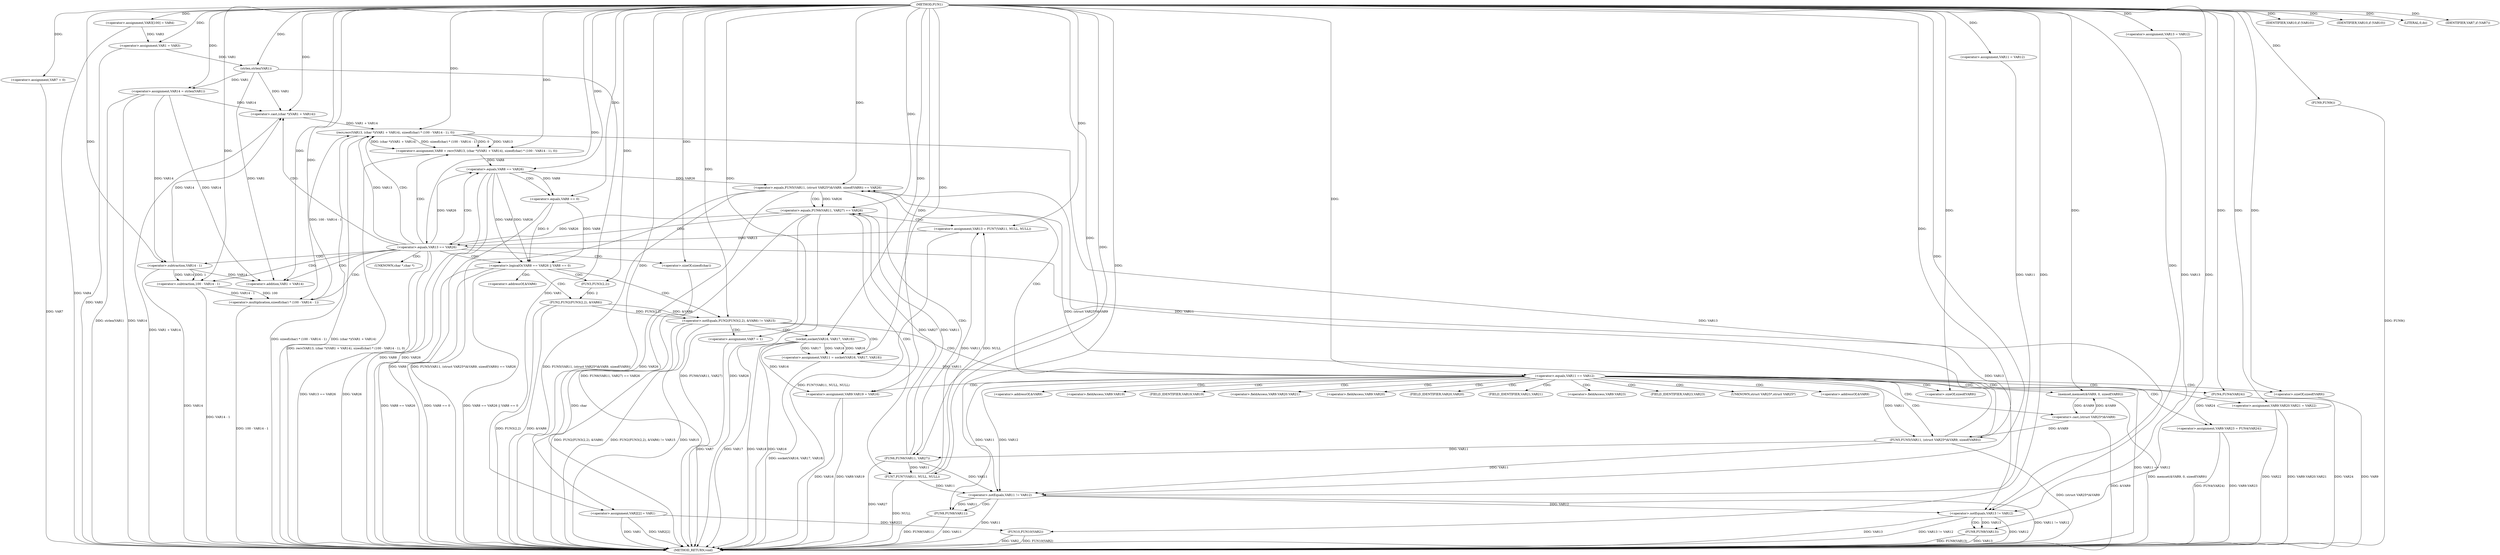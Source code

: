digraph FUN1 {  
"1000100" [label = "(METHOD,FUN1)" ]
"1000278" [label = "(METHOD_RETURN,void)" ]
"1000105" [label = "(<operator>.assignment,VAR3[100] = VAR4)" ]
"1000108" [label = "(<operator>.assignment,VAR1 = VAR3)" ]
"1000114" [label = "(<operator>.assignment,VAR7 = 0)" ]
"1000121" [label = "(<operator>.assignment,VAR11 = VAR12)" ]
"1000125" [label = "(<operator>.assignment,VAR13 = VAR12)" ]
"1000129" [label = "(<operator>.assignment,VAR14 = strlen(VAR1))" ]
"1000131" [label = "(strlen,strlen(VAR1))" ]
"1000136" [label = "(<operator>.notEquals,FUN2(FUN3(2,2), &VAR6) != VAR15)" ]
"1000137" [label = "(FUN2,FUN2(FUN3(2,2), &VAR6))" ]
"1000138" [label = "(FUN3,FUN3(2,2))" ]
"1000146" [label = "(<operator>.assignment,VAR7 = 1)" ]
"1000149" [label = "(<operator>.assignment,VAR11 = socket(VAR16, VAR17, VAR18))" ]
"1000151" [label = "(socket,socket(VAR16, VAR17, VAR18))" ]
"1000156" [label = "(<operator>.equals,VAR11 == VAR12)" ]
"1000161" [label = "(memset,memset(&VAR9, 0, sizeof(VAR9)))" ]
"1000165" [label = "(<operator>.sizeOf,sizeof(VAR9))" ]
"1000167" [label = "(<operator>.assignment,VAR9.VAR19 = VAR16)" ]
"1000172" [label = "(<operator>.assignment,VAR9.VAR20.VAR21 = VAR22)" ]
"1000179" [label = "(<operator>.assignment,VAR9.VAR23 = FUN4(VAR24))" ]
"1000183" [label = "(FUN4,FUN4(VAR24))" ]
"1000186" [label = "(<operator>.equals,FUN5(VAR11, (struct VAR25*)&VAR9, sizeof(VAR9)) == VAR26)" ]
"1000187" [label = "(FUN5,FUN5(VAR11, (struct VAR25*)&VAR9, sizeof(VAR9)))" ]
"1000189" [label = "(<operator>.cast,(struct VAR25*)&VAR9)" ]
"1000193" [label = "(<operator>.sizeOf,sizeof(VAR9))" ]
"1000199" [label = "(<operator>.equals,FUN6(VAR11, VAR27) == VAR26)" ]
"1000200" [label = "(FUN6,FUN6(VAR11, VAR27))" ]
"1000206" [label = "(<operator>.assignment,VAR13 = FUN7(VAR11, NULL, NULL))" ]
"1000208" [label = "(FUN7,FUN7(VAR11, NULL, NULL))" ]
"1000213" [label = "(<operator>.equals,VAR13 == VAR26)" ]
"1000218" [label = "(<operator>.assignment,VAR8 = recv(VAR13, (char *)(VAR1 + VAR14), sizeof(char) * (100 - VAR14 - 1), 0))" ]
"1000220" [label = "(recv,recv(VAR13, (char *)(VAR1 + VAR14), sizeof(char) * (100 - VAR14 - 1), 0))" ]
"1000222" [label = "(<operator>.cast,(char *)(VAR1 + VAR14))" ]
"1000224" [label = "(<operator>.addition,VAR1 + VAR14)" ]
"1000227" [label = "(<operator>.multiplication,sizeof(char) * (100 - VAR14 - 1))" ]
"1000228" [label = "(<operator>.sizeOf,sizeof(char))" ]
"1000230" [label = "(<operator>.subtraction,100 - VAR14 - 1)" ]
"1000232" [label = "(<operator>.subtraction,VAR14 - 1)" ]
"1000237" [label = "(<operator>.logicalOr,VAR8 == VAR26 || VAR8 == 0)" ]
"1000238" [label = "(<operator>.equals,VAR8 == VAR26)" ]
"1000241" [label = "(<operator>.equals,VAR8 == 0)" ]
"1000247" [label = "(IDENTIFIER,VAR10,if (VAR10))" ]
"1000250" [label = "(IDENTIFIER,VAR10,if (VAR10))" ]
"1000252" [label = "(LITERAL,0,do)" ]
"1000254" [label = "(<operator>.notEquals,VAR11 != VAR12)" ]
"1000258" [label = "(FUN8,FUN8(VAR11))" ]
"1000261" [label = "(<operator>.notEquals,VAR13 != VAR12)" ]
"1000265" [label = "(FUN8,FUN8(VAR13))" ]
"1000268" [label = "(IDENTIFIER,VAR7,if (VAR7))" ]
"1000270" [label = "(FUN9,FUN9())" ]
"1000271" [label = "(<operator>.assignment,VAR2[2] = VAR1)" ]
"1000276" [label = "(FUN10,FUN10(VAR2))" ]
"1000141" [label = "(<operator>.addressOf,&VAR6)" ]
"1000162" [label = "(<operator>.addressOf,&VAR9)" ]
"1000168" [label = "(<operator>.fieldAccess,VAR9.VAR19)" ]
"1000170" [label = "(FIELD_IDENTIFIER,VAR19,VAR19)" ]
"1000173" [label = "(<operator>.fieldAccess,VAR9.VAR20.VAR21)" ]
"1000174" [label = "(<operator>.fieldAccess,VAR9.VAR20)" ]
"1000176" [label = "(FIELD_IDENTIFIER,VAR20,VAR20)" ]
"1000177" [label = "(FIELD_IDENTIFIER,VAR21,VAR21)" ]
"1000180" [label = "(<operator>.fieldAccess,VAR9.VAR23)" ]
"1000182" [label = "(FIELD_IDENTIFIER,VAR23,VAR23)" ]
"1000190" [label = "(UNKNOWN,struct VAR25*,struct VAR25*)" ]
"1000191" [label = "(<operator>.addressOf,&VAR9)" ]
"1000223" [label = "(UNKNOWN,char *,char *)" ]
  "1000199" -> "1000278"  [ label = "DDG: FUN6(VAR11, VAR27)"] 
  "1000276" -> "1000278"  [ label = "DDG: FUN10(VAR2)"] 
  "1000136" -> "1000278"  [ label = "DDG: FUN2(FUN3(2,2), &VAR6)"] 
  "1000258" -> "1000278"  [ label = "DDG: VAR11"] 
  "1000172" -> "1000278"  [ label = "DDG: VAR22"] 
  "1000167" -> "1000278"  [ label = "DDG: VAR9.VAR19"] 
  "1000129" -> "1000278"  [ label = "DDG: VAR14"] 
  "1000186" -> "1000278"  [ label = "DDG: FUN5(VAR11, (struct VAR25*)&VAR9, sizeof(VAR9)) == VAR26"] 
  "1000186" -> "1000278"  [ label = "DDG: FUN5(VAR11, (struct VAR25*)&VAR9, sizeof(VAR9))"] 
  "1000193" -> "1000278"  [ label = "DDG: VAR9"] 
  "1000220" -> "1000278"  [ label = "DDG: sizeof(char) * (100 - VAR14 - 1)"] 
  "1000237" -> "1000278"  [ label = "DDG: VAR8 == VAR26 || VAR8 == 0"] 
  "1000208" -> "1000278"  [ label = "DDG: NULL"] 
  "1000105" -> "1000278"  [ label = "DDG: VAR4"] 
  "1000149" -> "1000278"  [ label = "DDG: socket(VAR16, VAR17, VAR18)"] 
  "1000232" -> "1000278"  [ label = "DDG: VAR14"] 
  "1000238" -> "1000278"  [ label = "DDG: VAR8"] 
  "1000271" -> "1000278"  [ label = "DDG: VAR1"] 
  "1000254" -> "1000278"  [ label = "DDG: VAR11"] 
  "1000238" -> "1000278"  [ label = "DDG: VAR26"] 
  "1000254" -> "1000278"  [ label = "DDG: VAR11 != VAR12"] 
  "1000187" -> "1000278"  [ label = "DDG: (struct VAR25*)&VAR9"] 
  "1000237" -> "1000278"  [ label = "DDG: VAR8 == VAR26"] 
  "1000137" -> "1000278"  [ label = "DDG: &VAR6"] 
  "1000186" -> "1000278"  [ label = "DDG: VAR26"] 
  "1000183" -> "1000278"  [ label = "DDG: VAR24"] 
  "1000151" -> "1000278"  [ label = "DDG: VAR16"] 
  "1000265" -> "1000278"  [ label = "DDG: FUN8(VAR13)"] 
  "1000228" -> "1000278"  [ label = "DDG: char"] 
  "1000189" -> "1000278"  [ label = "DDG: &VAR9"] 
  "1000114" -> "1000278"  [ label = "DDG: VAR7"] 
  "1000261" -> "1000278"  [ label = "DDG: VAR12"] 
  "1000179" -> "1000278"  [ label = "DDG: VAR9.VAR23"] 
  "1000199" -> "1000278"  [ label = "DDG: VAR26"] 
  "1000220" -> "1000278"  [ label = "DDG: (char *)(VAR1 + VAR14)"] 
  "1000206" -> "1000278"  [ label = "DDG: FUN7(VAR11, NULL, NULL)"] 
  "1000258" -> "1000278"  [ label = "DDG: FUN8(VAR11)"] 
  "1000265" -> "1000278"  [ label = "DDG: VAR13"] 
  "1000151" -> "1000278"  [ label = "DDG: VAR17"] 
  "1000261" -> "1000278"  [ label = "DDG: VAR13"] 
  "1000151" -> "1000278"  [ label = "DDG: VAR18"] 
  "1000199" -> "1000278"  [ label = "DDG: FUN6(VAR11, VAR27) == VAR26"] 
  "1000230" -> "1000278"  [ label = "DDG: VAR14 - 1"] 
  "1000213" -> "1000278"  [ label = "DDG: VAR13 == VAR26"] 
  "1000108" -> "1000278"  [ label = "DDG: VAR3"] 
  "1000172" -> "1000278"  [ label = "DDG: VAR9.VAR20.VAR21"] 
  "1000136" -> "1000278"  [ label = "DDG: FUN2(FUN3(2,2), &VAR6) != VAR15"] 
  "1000276" -> "1000278"  [ label = "DDG: VAR2"] 
  "1000241" -> "1000278"  [ label = "DDG: VAR8"] 
  "1000218" -> "1000278"  [ label = "DDG: recv(VAR13, (char *)(VAR1 + VAR14), sizeof(char) * (100 - VAR14 - 1), 0)"] 
  "1000167" -> "1000278"  [ label = "DDG: VAR16"] 
  "1000136" -> "1000278"  [ label = "DDG: VAR15"] 
  "1000227" -> "1000278"  [ label = "DDG: 100 - VAR14 - 1"] 
  "1000213" -> "1000278"  [ label = "DDG: VAR26"] 
  "1000270" -> "1000278"  [ label = "DDG: FUN9()"] 
  "1000261" -> "1000278"  [ label = "DDG: VAR13 != VAR12"] 
  "1000156" -> "1000278"  [ label = "DDG: VAR11 == VAR12"] 
  "1000271" -> "1000278"  [ label = "DDG: VAR2[2]"] 
  "1000137" -> "1000278"  [ label = "DDG: FUN3(2,2)"] 
  "1000237" -> "1000278"  [ label = "DDG: VAR8 == 0"] 
  "1000146" -> "1000278"  [ label = "DDG: VAR7"] 
  "1000161" -> "1000278"  [ label = "DDG: memset(&VAR9, 0, sizeof(VAR9))"] 
  "1000179" -> "1000278"  [ label = "DDG: FUN4(VAR24)"] 
  "1000222" -> "1000278"  [ label = "DDG: VAR1 + VAR14"] 
  "1000129" -> "1000278"  [ label = "DDG: strlen(VAR1)"] 
  "1000200" -> "1000278"  [ label = "DDG: VAR27"] 
  "1000100" -> "1000105"  [ label = "DDG: "] 
  "1000105" -> "1000108"  [ label = "DDG: VAR3"] 
  "1000100" -> "1000108"  [ label = "DDG: "] 
  "1000100" -> "1000114"  [ label = "DDG: "] 
  "1000100" -> "1000121"  [ label = "DDG: "] 
  "1000100" -> "1000125"  [ label = "DDG: "] 
  "1000131" -> "1000129"  [ label = "DDG: VAR1"] 
  "1000100" -> "1000129"  [ label = "DDG: "] 
  "1000108" -> "1000131"  [ label = "DDG: VAR1"] 
  "1000100" -> "1000131"  [ label = "DDG: "] 
  "1000137" -> "1000136"  [ label = "DDG: FUN3(2,2)"] 
  "1000137" -> "1000136"  [ label = "DDG: &VAR6"] 
  "1000138" -> "1000137"  [ label = "DDG: 2"] 
  "1000100" -> "1000138"  [ label = "DDG: "] 
  "1000100" -> "1000136"  [ label = "DDG: "] 
  "1000100" -> "1000146"  [ label = "DDG: "] 
  "1000151" -> "1000149"  [ label = "DDG: VAR16"] 
  "1000151" -> "1000149"  [ label = "DDG: VAR17"] 
  "1000151" -> "1000149"  [ label = "DDG: VAR18"] 
  "1000100" -> "1000149"  [ label = "DDG: "] 
  "1000100" -> "1000151"  [ label = "DDG: "] 
  "1000149" -> "1000156"  [ label = "DDG: VAR11"] 
  "1000100" -> "1000156"  [ label = "DDG: "] 
  "1000189" -> "1000161"  [ label = "DDG: &VAR9"] 
  "1000100" -> "1000161"  [ label = "DDG: "] 
  "1000100" -> "1000165"  [ label = "DDG: "] 
  "1000151" -> "1000167"  [ label = "DDG: VAR16"] 
  "1000100" -> "1000167"  [ label = "DDG: "] 
  "1000100" -> "1000172"  [ label = "DDG: "] 
  "1000183" -> "1000179"  [ label = "DDG: VAR24"] 
  "1000100" -> "1000183"  [ label = "DDG: "] 
  "1000187" -> "1000186"  [ label = "DDG: VAR11"] 
  "1000187" -> "1000186"  [ label = "DDG: (struct VAR25*)&VAR9"] 
  "1000156" -> "1000187"  [ label = "DDG: VAR11"] 
  "1000100" -> "1000187"  [ label = "DDG: "] 
  "1000189" -> "1000187"  [ label = "DDG: &VAR9"] 
  "1000161" -> "1000189"  [ label = "DDG: &VAR9"] 
  "1000100" -> "1000193"  [ label = "DDG: "] 
  "1000238" -> "1000186"  [ label = "DDG: VAR26"] 
  "1000100" -> "1000186"  [ label = "DDG: "] 
  "1000200" -> "1000199"  [ label = "DDG: VAR11"] 
  "1000200" -> "1000199"  [ label = "DDG: VAR27"] 
  "1000187" -> "1000200"  [ label = "DDG: VAR11"] 
  "1000100" -> "1000200"  [ label = "DDG: "] 
  "1000186" -> "1000199"  [ label = "DDG: VAR26"] 
  "1000100" -> "1000199"  [ label = "DDG: "] 
  "1000208" -> "1000206"  [ label = "DDG: VAR11"] 
  "1000208" -> "1000206"  [ label = "DDG: NULL"] 
  "1000100" -> "1000206"  [ label = "DDG: "] 
  "1000200" -> "1000208"  [ label = "DDG: VAR11"] 
  "1000100" -> "1000208"  [ label = "DDG: "] 
  "1000206" -> "1000213"  [ label = "DDG: VAR13"] 
  "1000100" -> "1000213"  [ label = "DDG: "] 
  "1000199" -> "1000213"  [ label = "DDG: VAR26"] 
  "1000220" -> "1000218"  [ label = "DDG: VAR13"] 
  "1000220" -> "1000218"  [ label = "DDG: (char *)(VAR1 + VAR14)"] 
  "1000220" -> "1000218"  [ label = "DDG: sizeof(char) * (100 - VAR14 - 1)"] 
  "1000220" -> "1000218"  [ label = "DDG: 0"] 
  "1000100" -> "1000218"  [ label = "DDG: "] 
  "1000213" -> "1000220"  [ label = "DDG: VAR13"] 
  "1000100" -> "1000220"  [ label = "DDG: "] 
  "1000222" -> "1000220"  [ label = "DDG: VAR1 + VAR14"] 
  "1000131" -> "1000222"  [ label = "DDG: VAR1"] 
  "1000100" -> "1000222"  [ label = "DDG: "] 
  "1000129" -> "1000222"  [ label = "DDG: VAR14"] 
  "1000232" -> "1000222"  [ label = "DDG: VAR14"] 
  "1000131" -> "1000224"  [ label = "DDG: VAR1"] 
  "1000100" -> "1000224"  [ label = "DDG: "] 
  "1000129" -> "1000224"  [ label = "DDG: VAR14"] 
  "1000232" -> "1000224"  [ label = "DDG: VAR14"] 
  "1000227" -> "1000220"  [ label = "DDG: 100 - VAR14 - 1"] 
  "1000100" -> "1000227"  [ label = "DDG: "] 
  "1000100" -> "1000228"  [ label = "DDG: "] 
  "1000230" -> "1000227"  [ label = "DDG: 100"] 
  "1000230" -> "1000227"  [ label = "DDG: VAR14 - 1"] 
  "1000100" -> "1000230"  [ label = "DDG: "] 
  "1000232" -> "1000230"  [ label = "DDG: VAR14"] 
  "1000232" -> "1000230"  [ label = "DDG: 1"] 
  "1000100" -> "1000232"  [ label = "DDG: "] 
  "1000129" -> "1000232"  [ label = "DDG: VAR14"] 
  "1000238" -> "1000237"  [ label = "DDG: VAR8"] 
  "1000238" -> "1000237"  [ label = "DDG: VAR26"] 
  "1000218" -> "1000238"  [ label = "DDG: VAR8"] 
  "1000100" -> "1000238"  [ label = "DDG: "] 
  "1000213" -> "1000238"  [ label = "DDG: VAR26"] 
  "1000241" -> "1000237"  [ label = "DDG: VAR8"] 
  "1000241" -> "1000237"  [ label = "DDG: 0"] 
  "1000238" -> "1000241"  [ label = "DDG: VAR8"] 
  "1000100" -> "1000241"  [ label = "DDG: "] 
  "1000100" -> "1000247"  [ label = "DDG: "] 
  "1000100" -> "1000250"  [ label = "DDG: "] 
  "1000100" -> "1000252"  [ label = "DDG: "] 
  "1000187" -> "1000254"  [ label = "DDG: VAR11"] 
  "1000200" -> "1000254"  [ label = "DDG: VAR11"] 
  "1000208" -> "1000254"  [ label = "DDG: VAR11"] 
  "1000156" -> "1000254"  [ label = "DDG: VAR11"] 
  "1000121" -> "1000254"  [ label = "DDG: VAR11"] 
  "1000100" -> "1000254"  [ label = "DDG: "] 
  "1000156" -> "1000254"  [ label = "DDG: VAR12"] 
  "1000254" -> "1000258"  [ label = "DDG: VAR11"] 
  "1000100" -> "1000258"  [ label = "DDG: "] 
  "1000125" -> "1000261"  [ label = "DDG: VAR13"] 
  "1000220" -> "1000261"  [ label = "DDG: VAR13"] 
  "1000213" -> "1000261"  [ label = "DDG: VAR13"] 
  "1000100" -> "1000261"  [ label = "DDG: "] 
  "1000254" -> "1000261"  [ label = "DDG: VAR12"] 
  "1000261" -> "1000265"  [ label = "DDG: VAR13"] 
  "1000100" -> "1000265"  [ label = "DDG: "] 
  "1000100" -> "1000268"  [ label = "DDG: "] 
  "1000100" -> "1000270"  [ label = "DDG: "] 
  "1000131" -> "1000271"  [ label = "DDG: VAR1"] 
  "1000100" -> "1000271"  [ label = "DDG: "] 
  "1000271" -> "1000276"  [ label = "DDG: VAR2[2]"] 
  "1000100" -> "1000276"  [ label = "DDG: "] 
  "1000136" -> "1000156"  [ label = "CDG: "] 
  "1000136" -> "1000149"  [ label = "CDG: "] 
  "1000136" -> "1000151"  [ label = "CDG: "] 
  "1000136" -> "1000146"  [ label = "CDG: "] 
  "1000156" -> "1000174"  [ label = "CDG: "] 
  "1000156" -> "1000191"  [ label = "CDG: "] 
  "1000156" -> "1000161"  [ label = "CDG: "] 
  "1000156" -> "1000182"  [ label = "CDG: "] 
  "1000156" -> "1000180"  [ label = "CDG: "] 
  "1000156" -> "1000183"  [ label = "CDG: "] 
  "1000156" -> "1000165"  [ label = "CDG: "] 
  "1000156" -> "1000190"  [ label = "CDG: "] 
  "1000156" -> "1000167"  [ label = "CDG: "] 
  "1000156" -> "1000179"  [ label = "CDG: "] 
  "1000156" -> "1000176"  [ label = "CDG: "] 
  "1000156" -> "1000187"  [ label = "CDG: "] 
  "1000156" -> "1000186"  [ label = "CDG: "] 
  "1000156" -> "1000172"  [ label = "CDG: "] 
  "1000156" -> "1000189"  [ label = "CDG: "] 
  "1000156" -> "1000168"  [ label = "CDG: "] 
  "1000156" -> "1000173"  [ label = "CDG: "] 
  "1000156" -> "1000170"  [ label = "CDG: "] 
  "1000156" -> "1000193"  [ label = "CDG: "] 
  "1000156" -> "1000177"  [ label = "CDG: "] 
  "1000156" -> "1000162"  [ label = "CDG: "] 
  "1000186" -> "1000200"  [ label = "CDG: "] 
  "1000186" -> "1000199"  [ label = "CDG: "] 
  "1000199" -> "1000208"  [ label = "CDG: "] 
  "1000199" -> "1000206"  [ label = "CDG: "] 
  "1000199" -> "1000213"  [ label = "CDG: "] 
  "1000213" -> "1000238"  [ label = "CDG: "] 
  "1000213" -> "1000227"  [ label = "CDG: "] 
  "1000213" -> "1000222"  [ label = "CDG: "] 
  "1000213" -> "1000220"  [ label = "CDG: "] 
  "1000213" -> "1000224"  [ label = "CDG: "] 
  "1000213" -> "1000232"  [ label = "CDG: "] 
  "1000213" -> "1000230"  [ label = "CDG: "] 
  "1000213" -> "1000237"  [ label = "CDG: "] 
  "1000213" -> "1000218"  [ label = "CDG: "] 
  "1000213" -> "1000223"  [ label = "CDG: "] 
  "1000213" -> "1000228"  [ label = "CDG: "] 
  "1000237" -> "1000141"  [ label = "CDG: "] 
  "1000237" -> "1000138"  [ label = "CDG: "] 
  "1000237" -> "1000136"  [ label = "CDG: "] 
  "1000237" -> "1000137"  [ label = "CDG: "] 
  "1000238" -> "1000241"  [ label = "CDG: "] 
  "1000254" -> "1000258"  [ label = "CDG: "] 
  "1000261" -> "1000265"  [ label = "CDG: "] 
}
